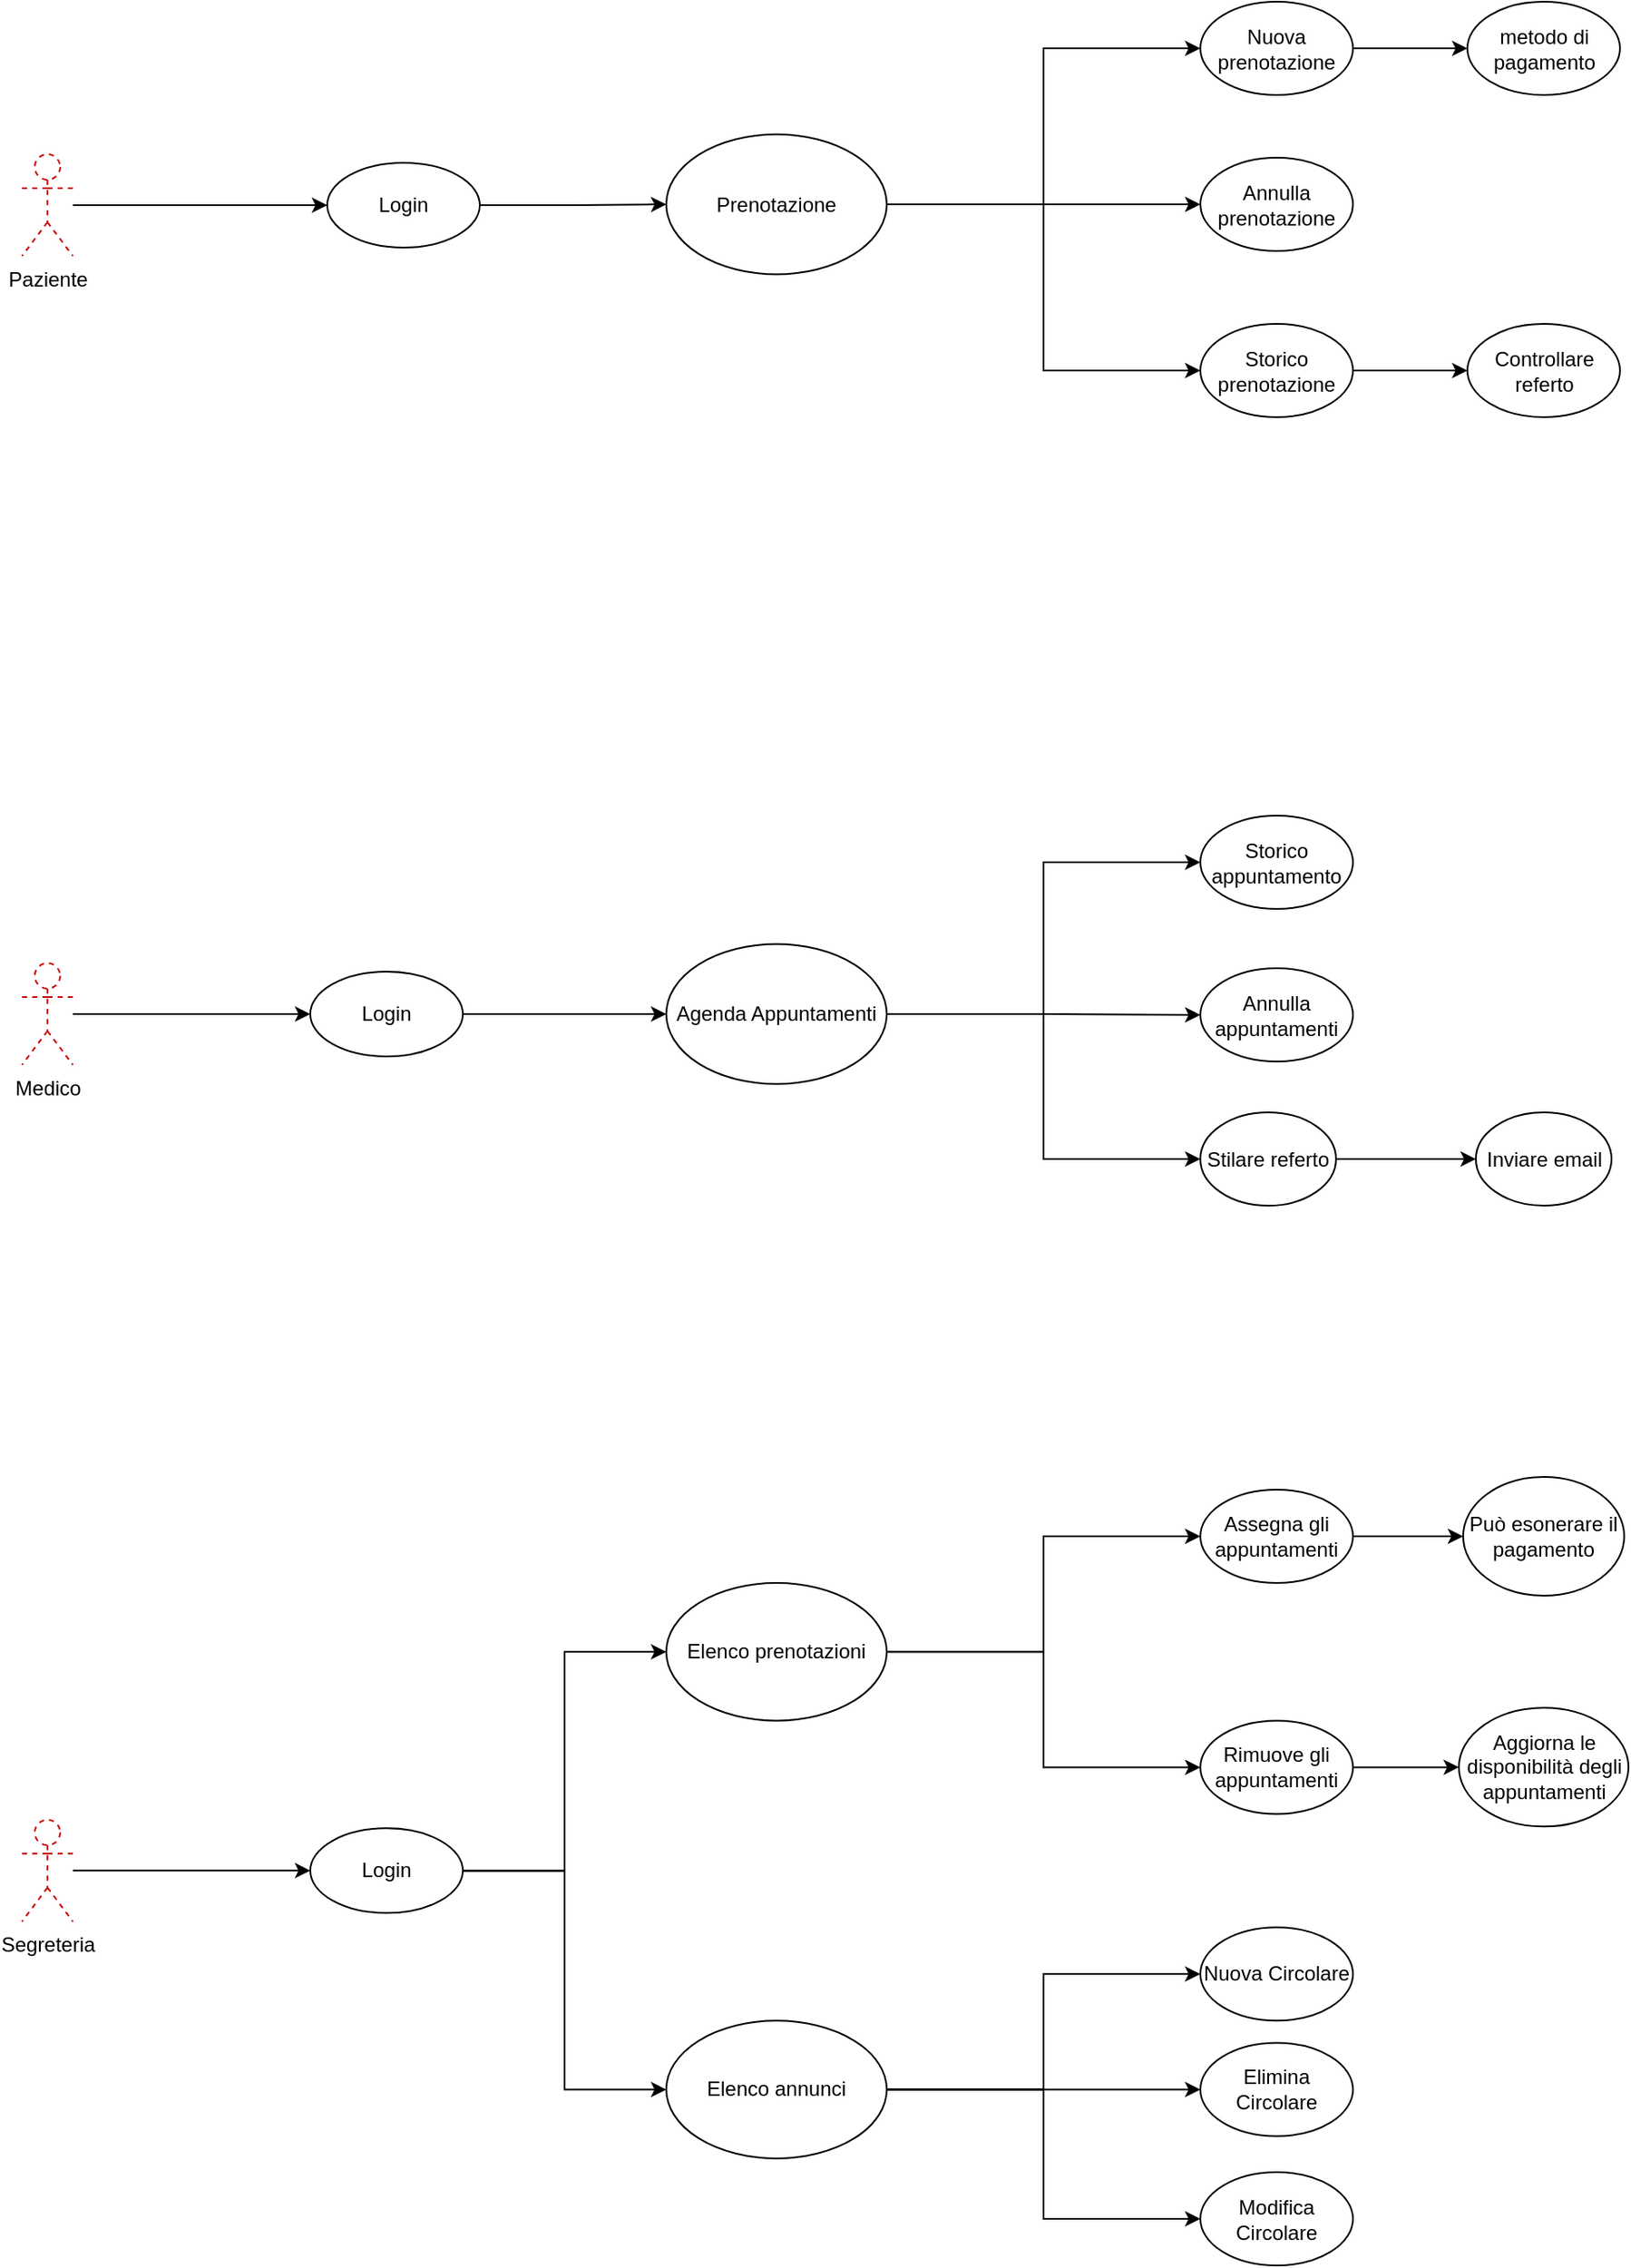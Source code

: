 <mxfile version="12.5.6" type="device"><diagram name="Page-1" id="e7e014a7-5840-1c2e-5031-d8a46d1fe8dd"><mxGraphModel dx="2955" dy="1708" grid="1" gridSize="10" guides="1" tooltips="1" connect="1" arrows="1" fold="1" page="1" pageScale="1" pageWidth="1169" pageHeight="826" background="#ffffff" math="0" shadow="0"><root><mxCell id="0"/><mxCell id="1" parent="0"/><mxCell id="Pkrc8J36HjlOiWOIGvCD-64" style="edgeStyle=orthogonalEdgeStyle;rounded=0;orthogonalLoop=1;jettySize=auto;html=1;entryX=0;entryY=0.5;entryDx=0;entryDy=0;" edge="1" parent="1" source="oguOM1LurNsHr2Q9Pg9q-41" target="oguOM1LurNsHr2Q9Pg9q-43"><mxGeometry relative="1" as="geometry"/></mxCell><mxCell id="oguOM1LurNsHr2Q9Pg9q-41" value="Paziente" style="shape=umlActor;verticalLabelPosition=bottom;labelBackgroundColor=#ffffff;verticalAlign=top;html=1;outlineConnect=0;dashed=1;strokeWidth=1;strokeColor=#CC0000;" parent="1" vertex="1"><mxGeometry x="140" y="250" width="30" height="60" as="geometry"/></mxCell><mxCell id="oguOM1LurNsHr2Q9Pg9q-76" style="edgeStyle=orthogonalEdgeStyle;rounded=0;orthogonalLoop=1;jettySize=auto;html=1;entryX=0;entryY=0.5;entryDx=0;entryDy=0;" parent="1" source="oguOM1LurNsHr2Q9Pg9q-68" target="oguOM1LurNsHr2Q9Pg9q-74" edge="1"><mxGeometry relative="1" as="geometry"/></mxCell><mxCell id="oguOM1LurNsHr2Q9Pg9q-68" value="Medico" style="shape=umlActor;verticalLabelPosition=bottom;labelBackgroundColor=#ffffff;verticalAlign=top;html=1;outlineConnect=0;strokeColor=#CC0000;dashed=1;" parent="1" vertex="1"><mxGeometry x="140" y="727" width="30" height="60" as="geometry"/></mxCell><mxCell id="oguOM1LurNsHr2Q9Pg9q-46" style="edgeStyle=orthogonalEdgeStyle;rounded=0;orthogonalLoop=1;jettySize=auto;html=1;entryX=0;entryY=0.5;entryDx=0;entryDy=0;" parent="1" source="oguOM1LurNsHr2Q9Pg9q-43" target="oguOM1LurNsHr2Q9Pg9q-45" edge="1"><mxGeometry relative="1" as="geometry"/></mxCell><mxCell id="oguOM1LurNsHr2Q9Pg9q-43" value="Login" style="ellipse;whiteSpace=wrap;html=1;" parent="1" vertex="1"><mxGeometry x="320" y="255" width="90" height="50" as="geometry"/></mxCell><mxCell id="Pkrc8J36HjlOiWOIGvCD-40" style="edgeStyle=orthogonalEdgeStyle;rounded=0;orthogonalLoop=1;jettySize=auto;html=1;exitX=1;exitY=0.5;exitDx=0;exitDy=0;entryX=0;entryY=0.5;entryDx=0;entryDy=0;" edge="1" parent="1" source="oguOM1LurNsHr2Q9Pg9q-45" target="oguOM1LurNsHr2Q9Pg9q-59"><mxGeometry relative="1" as="geometry"/></mxCell><mxCell id="Pkrc8J36HjlOiWOIGvCD-41" style="edgeStyle=orthogonalEdgeStyle;rounded=0;orthogonalLoop=1;jettySize=auto;html=1;exitX=1;exitY=0.5;exitDx=0;exitDy=0;" edge="1" parent="1" source="oguOM1LurNsHr2Q9Pg9q-45" target="oguOM1LurNsHr2Q9Pg9q-61"><mxGeometry relative="1" as="geometry"/></mxCell><mxCell id="Pkrc8J36HjlOiWOIGvCD-43" style="edgeStyle=orthogonalEdgeStyle;rounded=0;orthogonalLoop=1;jettySize=auto;html=1;exitX=1;exitY=0.5;exitDx=0;exitDy=0;entryX=0;entryY=0.5;entryDx=0;entryDy=0;" edge="1" parent="1" source="oguOM1LurNsHr2Q9Pg9q-45" target="oguOM1LurNsHr2Q9Pg9q-60"><mxGeometry relative="1" as="geometry"/></mxCell><mxCell id="oguOM1LurNsHr2Q9Pg9q-45" value="Prenotazione" style="ellipse;whiteSpace=wrap;html=1;" parent="1" vertex="1"><mxGeometry x="520" y="238.25" width="130" height="82.5" as="geometry"/></mxCell><mxCell id="Pkrc8J36HjlOiWOIGvCD-45" style="edgeStyle=orthogonalEdgeStyle;rounded=0;orthogonalLoop=1;jettySize=auto;html=1;exitX=1;exitY=0.5;exitDx=0;exitDy=0;entryX=0;entryY=0.5;entryDx=0;entryDy=0;" edge="1" parent="1" source="oguOM1LurNsHr2Q9Pg9q-59" target="Pkrc8J36HjlOiWOIGvCD-44"><mxGeometry relative="1" as="geometry"/></mxCell><mxCell id="oguOM1LurNsHr2Q9Pg9q-59" value="Nuova prenotazione" style="ellipse;whiteSpace=wrap;html=1;" parent="1" vertex="1"><mxGeometry x="835" y="160" width="90" height="55" as="geometry"/></mxCell><mxCell id="oguOM1LurNsHr2Q9Pg9q-61" value="Annulla prenotazione" style="ellipse;whiteSpace=wrap;html=1;" parent="1" vertex="1"><mxGeometry x="835" y="252" width="90" height="55" as="geometry"/></mxCell><mxCell id="Pkrc8J36HjlOiWOIGvCD-53" style="edgeStyle=orthogonalEdgeStyle;rounded=0;orthogonalLoop=1;jettySize=auto;html=1;entryX=0;entryY=0.5;entryDx=0;entryDy=0;" edge="1" parent="1" source="oguOM1LurNsHr2Q9Pg9q-60" target="Pkrc8J36HjlOiWOIGvCD-52"><mxGeometry relative="1" as="geometry"/></mxCell><mxCell id="oguOM1LurNsHr2Q9Pg9q-60" value="Storico prenotazione" style="ellipse;whiteSpace=wrap;html=1;" parent="1" vertex="1"><mxGeometry x="835" y="350" width="90" height="55" as="geometry"/></mxCell><mxCell id="oguOM1LurNsHr2Q9Pg9q-79" style="edgeStyle=orthogonalEdgeStyle;rounded=0;orthogonalLoop=1;jettySize=auto;html=1;" parent="1" source="oguOM1LurNsHr2Q9Pg9q-74" target="oguOM1LurNsHr2Q9Pg9q-78" edge="1"><mxGeometry relative="1" as="geometry"/></mxCell><mxCell id="oguOM1LurNsHr2Q9Pg9q-74" value="Login" style="ellipse;whiteSpace=wrap;html=1;" parent="1" vertex="1"><mxGeometry x="310" y="732" width="90" height="50" as="geometry"/></mxCell><mxCell id="oguOM1LurNsHr2Q9Pg9q-82" style="edgeStyle=orthogonalEdgeStyle;rounded=0;orthogonalLoop=1;jettySize=auto;html=1;entryX=0;entryY=0.5;entryDx=0;entryDy=0;" parent="1" source="oguOM1LurNsHr2Q9Pg9q-78" target="oguOM1LurNsHr2Q9Pg9q-80" edge="1"><mxGeometry relative="1" as="geometry"/></mxCell><mxCell id="Pkrc8J36HjlOiWOIGvCD-23" style="edgeStyle=orthogonalEdgeStyle;rounded=0;orthogonalLoop=1;jettySize=auto;html=1;" edge="1" parent="1" source="oguOM1LurNsHr2Q9Pg9q-78" target="Pkrc8J36HjlOiWOIGvCD-19"><mxGeometry relative="1" as="geometry"/></mxCell><mxCell id="Pkrc8J36HjlOiWOIGvCD-51" style="edgeStyle=orthogonalEdgeStyle;rounded=0;orthogonalLoop=1;jettySize=auto;html=1;entryX=0;entryY=0.5;entryDx=0;entryDy=0;" edge="1" parent="1" source="oguOM1LurNsHr2Q9Pg9q-78" target="Pkrc8J36HjlOiWOIGvCD-48"><mxGeometry relative="1" as="geometry"/></mxCell><mxCell id="oguOM1LurNsHr2Q9Pg9q-78" value="Agenda Appuntamenti" style="ellipse;whiteSpace=wrap;html=1;" parent="1" vertex="1"><mxGeometry x="520" y="715.75" width="130" height="82.5" as="geometry"/></mxCell><mxCell id="oguOM1LurNsHr2Q9Pg9q-80" value="Storico appuntamento" style="ellipse;whiteSpace=wrap;html=1;" parent="1" vertex="1"><mxGeometry x="835" y="640" width="90" height="55" as="geometry"/></mxCell><mxCell id="Pkrc8J36HjlOiWOIGvCD-7" style="edgeStyle=orthogonalEdgeStyle;rounded=0;orthogonalLoop=1;jettySize=auto;html=1;" edge="1" parent="1" source="Pkrc8J36HjlOiWOIGvCD-2" target="Pkrc8J36HjlOiWOIGvCD-5"><mxGeometry relative="1" as="geometry"/></mxCell><mxCell id="Pkrc8J36HjlOiWOIGvCD-2" value="Segreteria" style="shape=umlActor;verticalLabelPosition=bottom;labelBackgroundColor=#ffffff;verticalAlign=top;html=1;outlineConnect=0;strokeColor=#CC0000;dashed=1;" vertex="1" parent="1"><mxGeometry x="140" y="1232.18" width="30" height="60" as="geometry"/></mxCell><mxCell id="Pkrc8J36HjlOiWOIGvCD-8" style="edgeStyle=orthogonalEdgeStyle;rounded=0;orthogonalLoop=1;jettySize=auto;html=1;entryX=0;entryY=0.5;entryDx=0;entryDy=0;" edge="1" parent="1" source="Pkrc8J36HjlOiWOIGvCD-5" target="Pkrc8J36HjlOiWOIGvCD-6"><mxGeometry relative="1" as="geometry"><mxPoint x="490" y="1182.18" as="targetPoint"/></mxGeometry></mxCell><mxCell id="Pkrc8J36HjlOiWOIGvCD-29" style="edgeStyle=orthogonalEdgeStyle;rounded=0;orthogonalLoop=1;jettySize=auto;html=1;entryX=0;entryY=0.5;entryDx=0;entryDy=0;" edge="1" parent="1" source="Pkrc8J36HjlOiWOIGvCD-5" target="Pkrc8J36HjlOiWOIGvCD-28"><mxGeometry relative="1" as="geometry"/></mxCell><mxCell id="Pkrc8J36HjlOiWOIGvCD-5" value="Login" style="ellipse;whiteSpace=wrap;html=1;" vertex="1" parent="1"><mxGeometry x="310" y="1237.18" width="90" height="50" as="geometry"/></mxCell><mxCell id="Pkrc8J36HjlOiWOIGvCD-26" style="edgeStyle=orthogonalEdgeStyle;rounded=0;orthogonalLoop=1;jettySize=auto;html=1;exitX=1;exitY=0.5;exitDx=0;exitDy=0;" edge="1" parent="1" source="Pkrc8J36HjlOiWOIGvCD-6" target="Pkrc8J36HjlOiWOIGvCD-10"><mxGeometry relative="1" as="geometry"/></mxCell><mxCell id="Pkrc8J36HjlOiWOIGvCD-55" style="edgeStyle=orthogonalEdgeStyle;rounded=0;orthogonalLoop=1;jettySize=auto;html=1;entryX=0;entryY=0.5;entryDx=0;entryDy=0;" edge="1" parent="1" source="Pkrc8J36HjlOiWOIGvCD-6" target="Pkrc8J36HjlOiWOIGvCD-9"><mxGeometry relative="1" as="geometry"><mxPoint x="820" y="1102.18" as="targetPoint"/></mxGeometry></mxCell><mxCell id="Pkrc8J36HjlOiWOIGvCD-6" value="Elenco prenotazioni" style="ellipse;whiteSpace=wrap;html=1;" vertex="1" parent="1"><mxGeometry x="520" y="1092.5" width="130" height="81.25" as="geometry"/></mxCell><mxCell id="Pkrc8J36HjlOiWOIGvCD-59" style="edgeStyle=orthogonalEdgeStyle;rounded=0;orthogonalLoop=1;jettySize=auto;html=1;entryX=0;entryY=0.5;entryDx=0;entryDy=0;" edge="1" parent="1" source="Pkrc8J36HjlOiWOIGvCD-9" target="Pkrc8J36HjlOiWOIGvCD-47"><mxGeometry relative="1" as="geometry"/></mxCell><mxCell id="Pkrc8J36HjlOiWOIGvCD-9" value="Assegna gli appuntamenti" style="ellipse;whiteSpace=wrap;html=1;" vertex="1" parent="1"><mxGeometry x="835" y="1037.5" width="90" height="55" as="geometry"/></mxCell><mxCell id="Pkrc8J36HjlOiWOIGvCD-61" style="edgeStyle=orthogonalEdgeStyle;rounded=0;orthogonalLoop=1;jettySize=auto;html=1;entryX=0;entryY=0.5;entryDx=0;entryDy=0;" edge="1" parent="1" source="Pkrc8J36HjlOiWOIGvCD-10" target="Pkrc8J36HjlOiWOIGvCD-17"><mxGeometry relative="1" as="geometry"/></mxCell><mxCell id="Pkrc8J36HjlOiWOIGvCD-10" value="Rimuove gli appuntamenti" style="ellipse;whiteSpace=wrap;html=1;" vertex="1" parent="1"><mxGeometry x="835" y="1173.75" width="90" height="55" as="geometry"/></mxCell><mxCell id="Pkrc8J36HjlOiWOIGvCD-17" value="Aggiorna le disponibilità degli appuntamenti&lt;br&gt;" style="ellipse;whiteSpace=wrap;html=1;" vertex="1" parent="1"><mxGeometry x="987.5" y="1166.18" width="100" height="70" as="geometry"/></mxCell><mxCell id="Pkrc8J36HjlOiWOIGvCD-19" value="Annulla appuntamenti" style="ellipse;whiteSpace=wrap;html=1;" vertex="1" parent="1"><mxGeometry x="835" y="730" width="90" height="55" as="geometry"/></mxCell><mxCell id="Pkrc8J36HjlOiWOIGvCD-35" style="edgeStyle=orthogonalEdgeStyle;rounded=0;orthogonalLoop=1;jettySize=auto;html=1;exitX=1;exitY=0.5;exitDx=0;exitDy=0;entryX=0;entryY=0.5;entryDx=0;entryDy=0;" edge="1" parent="1" source="Pkrc8J36HjlOiWOIGvCD-28" target="Pkrc8J36HjlOiWOIGvCD-31"><mxGeometry relative="1" as="geometry"/></mxCell><mxCell id="Pkrc8J36HjlOiWOIGvCD-36" style="edgeStyle=orthogonalEdgeStyle;rounded=0;orthogonalLoop=1;jettySize=auto;html=1;exitX=1;exitY=0.5;exitDx=0;exitDy=0;" edge="1" parent="1" source="Pkrc8J36HjlOiWOIGvCD-28" target="Pkrc8J36HjlOiWOIGvCD-30"><mxGeometry relative="1" as="geometry"/></mxCell><mxCell id="Pkrc8J36HjlOiWOIGvCD-37" style="edgeStyle=orthogonalEdgeStyle;rounded=0;orthogonalLoop=1;jettySize=auto;html=1;exitX=1;exitY=0.5;exitDx=0;exitDy=0;entryX=0;entryY=0.5;entryDx=0;entryDy=0;" edge="1" parent="1" source="Pkrc8J36HjlOiWOIGvCD-28" target="Pkrc8J36HjlOiWOIGvCD-32"><mxGeometry relative="1" as="geometry"/></mxCell><mxCell id="Pkrc8J36HjlOiWOIGvCD-28" value="Elenco annunci" style="ellipse;whiteSpace=wrap;html=1;" vertex="1" parent="1"><mxGeometry x="520" y="1350.62" width="130" height="81.25" as="geometry"/></mxCell><mxCell id="Pkrc8J36HjlOiWOIGvCD-30" value="Elimina Circolare" style="ellipse;whiteSpace=wrap;html=1;" vertex="1" parent="1"><mxGeometry x="835" y="1363.74" width="90" height="55" as="geometry"/></mxCell><mxCell id="Pkrc8J36HjlOiWOIGvCD-31" value="Nuova Circolare" style="ellipse;whiteSpace=wrap;html=1;" vertex="1" parent="1"><mxGeometry x="835" y="1295.62" width="90" height="55" as="geometry"/></mxCell><mxCell id="Pkrc8J36HjlOiWOIGvCD-32" value="Modifica Circolare" style="ellipse;whiteSpace=wrap;html=1;" vertex="1" parent="1"><mxGeometry x="835" y="1440.0" width="90" height="55" as="geometry"/></mxCell><mxCell id="Pkrc8J36HjlOiWOIGvCD-44" value="metodo di pagamento" style="ellipse;whiteSpace=wrap;html=1;" vertex="1" parent="1"><mxGeometry x="992.5" y="160" width="90" height="55" as="geometry"/></mxCell><mxCell id="Pkrc8J36HjlOiWOIGvCD-47" value="Può esonerare il pagamento" style="ellipse;whiteSpace=wrap;html=1;" vertex="1" parent="1"><mxGeometry x="990" y="1030" width="95" height="70" as="geometry"/></mxCell><mxCell id="Pkrc8J36HjlOiWOIGvCD-50" style="edgeStyle=orthogonalEdgeStyle;rounded=0;orthogonalLoop=1;jettySize=auto;html=1;entryX=0;entryY=0.5;entryDx=0;entryDy=0;" edge="1" parent="1" source="Pkrc8J36HjlOiWOIGvCD-48" target="Pkrc8J36HjlOiWOIGvCD-49"><mxGeometry relative="1" as="geometry"><mxPoint x="955.0" y="842.5" as="targetPoint"/></mxGeometry></mxCell><mxCell id="Pkrc8J36HjlOiWOIGvCD-48" value="Stilare referto" style="ellipse;whiteSpace=wrap;html=1;" vertex="1" parent="1"><mxGeometry x="835" y="815" width="80" height="55" as="geometry"/></mxCell><mxCell id="Pkrc8J36HjlOiWOIGvCD-49" value="Inviare email" style="ellipse;whiteSpace=wrap;html=1;" vertex="1" parent="1"><mxGeometry x="997.5" y="815" width="80" height="55" as="geometry"/></mxCell><mxCell id="Pkrc8J36HjlOiWOIGvCD-52" value="Controllare referto" style="ellipse;whiteSpace=wrap;html=1;" vertex="1" parent="1"><mxGeometry x="992.5" y="350" width="90" height="55" as="geometry"/></mxCell></root></mxGraphModel></diagram></mxfile>